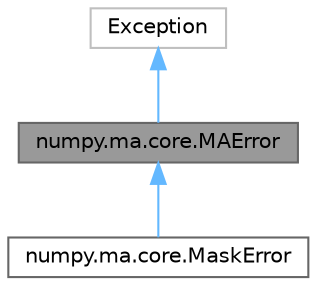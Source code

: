 digraph "numpy.ma.core.MAError"
{
 // LATEX_PDF_SIZE
  bgcolor="transparent";
  edge [fontname=Helvetica,fontsize=10,labelfontname=Helvetica,labelfontsize=10];
  node [fontname=Helvetica,fontsize=10,shape=box,height=0.2,width=0.4];
  Node1 [id="Node000001",label="numpy.ma.core.MAError",height=0.2,width=0.4,color="gray40", fillcolor="grey60", style="filled", fontcolor="black",tooltip="Exceptions #."];
  Node2 -> Node1 [id="edge3_Node000001_Node000002",dir="back",color="steelblue1",style="solid",tooltip=" "];
  Node2 [id="Node000002",label="Exception",height=0.2,width=0.4,color="grey75", fillcolor="white", style="filled",URL="$d4/d67/classException.html",tooltip=" "];
  Node1 -> Node3 [id="edge4_Node000001_Node000003",dir="back",color="steelblue1",style="solid",tooltip=" "];
  Node3 [id="Node000003",label="numpy.ma.core.MaskError",height=0.2,width=0.4,color="gray40", fillcolor="white", style="filled",URL="$dd/d60/classnumpy_1_1ma_1_1core_1_1MaskError.html",tooltip=" "];
}
